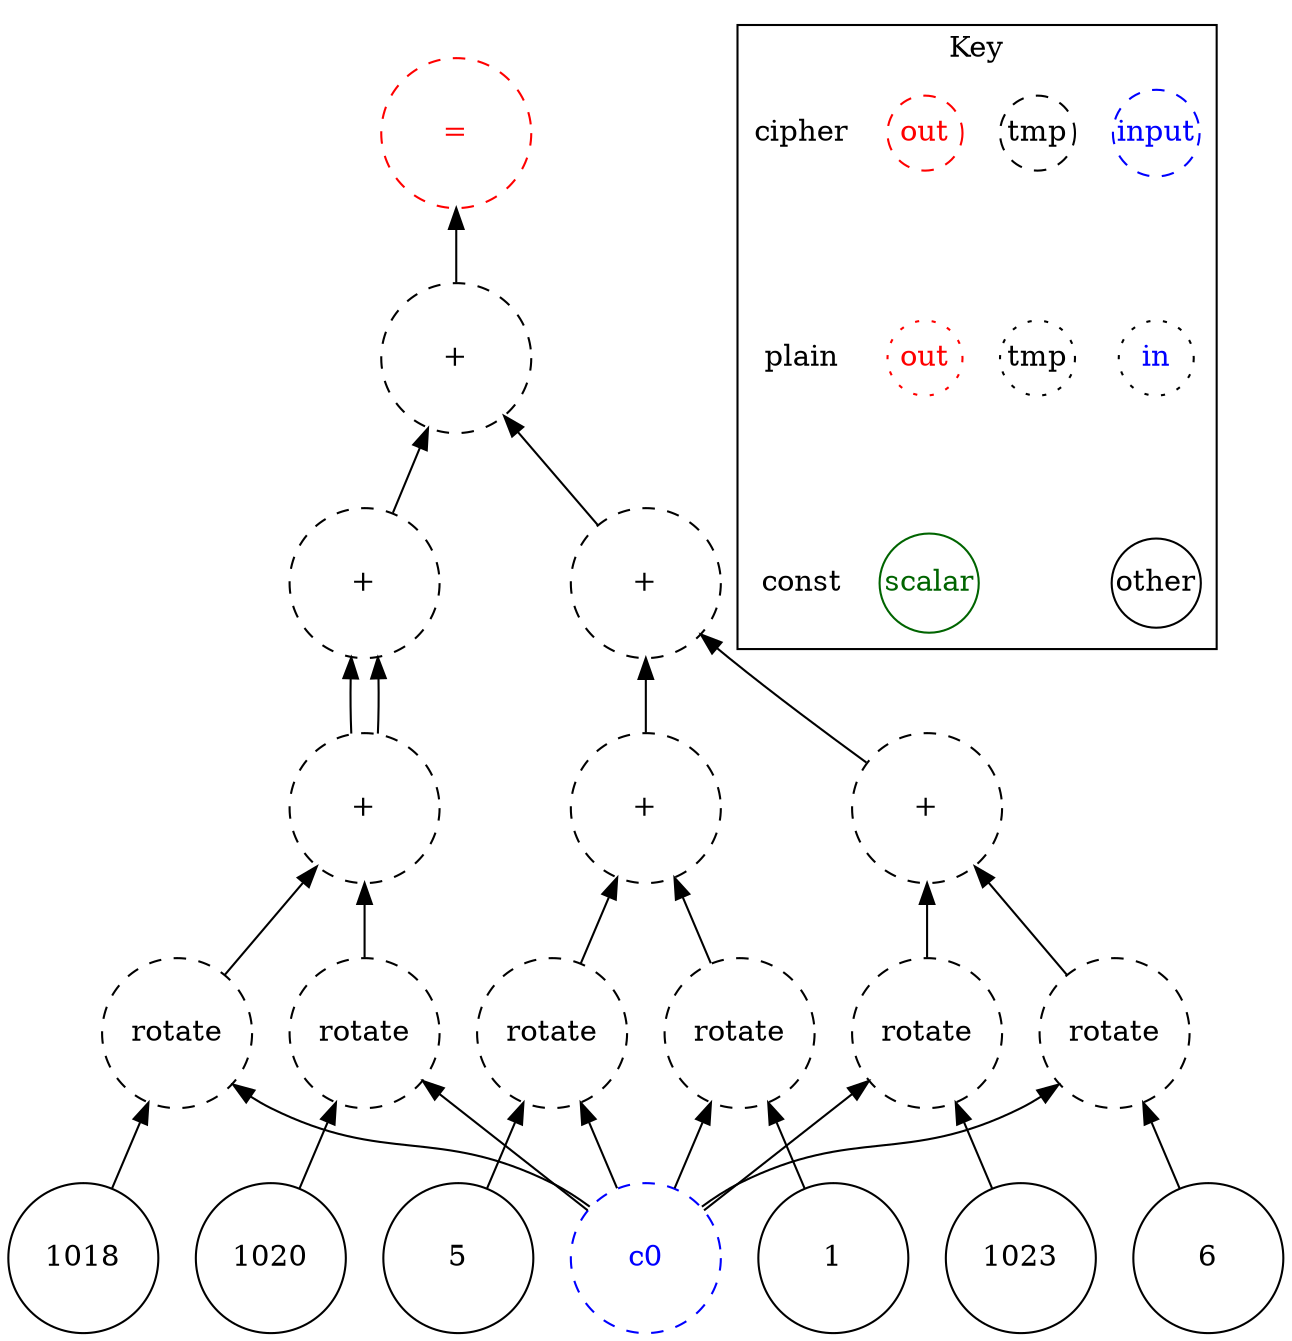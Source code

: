 digraph "gx_kernel" {
node [shape=circle width=1 margin=0]
edge [dir=back]
1018 [label="1018" style=solid]
ciphertext0 [label="c0" style=dashed color=blue fontcolor=blue]
ciphertext6 [label="rotate" style=dashed]
ciphertext6 -> ciphertext0
ciphertext6 -> 1018
1020 [label="1020" style=solid]
ciphertext5 [label="rotate" style=dashed]
ciphertext5 -> ciphertext0
ciphertext5 -> 1020
ciphertext9 [label="+" style=dashed]
ciphertext9 -> ciphertext5
ciphertext9 -> ciphertext6
ciphertext11 [label="+" style=dashed]
ciphertext11 -> ciphertext9
ciphertext11 -> ciphertext9
1023 [label="1023" style=solid]
ciphertext4 [label="rotate" style=dashed]
ciphertext4 -> ciphertext0
ciphertext4 -> 1023
6 [label="6" style=solid]
ciphertext3 [label="rotate" style=dashed]
ciphertext3 -> ciphertext0
ciphertext3 -> 6
ciphertext8 [label="+" style=dashed]
ciphertext8 -> ciphertext3
ciphertext8 -> ciphertext4
5 [label="5" style=solid]
ciphertext2 [label="rotate" style=dashed]
ciphertext2 -> ciphertext0
ciphertext2 -> 5
1 [label="1" style=solid]
ciphertext1 [label="rotate" style=dashed]
ciphertext1 -> ciphertext0
ciphertext1 -> 1
ciphertext7 [label="+" style=dashed]
ciphertext7 -> ciphertext1
ciphertext7 -> ciphertext2
ciphertext10 [label="+" style=dashed]
ciphertext10 -> ciphertext7
ciphertext10 -> ciphertext8
ciphertext13 [label="+" style=dashed]
ciphertext13 -> ciphertext10
ciphertext13 -> ciphertext11
ciphertext14 [label="=" style=dashed color=red fontcolor=red]
ciphertext14 -> ciphertext13
subgraph cluster_key {
    graph[label="Key"]
    node [width=0.5]
    edge [dir=forward style=invis]
    in_cipher [label=input color=blue fontcolor=blue style=dashed]
    tmp_cipher [label=tmp color=black fontcolor=black style=dashed]
    out_cipher [label=out color=red fontcolor=red style=dashed]
    cipher [shape=plain]

    in_plain [label=in icolor=blue fontcolor=blue style=dotted]
    tmp_plain [label=tmp color=black fontcolor=black style=dotted]
    out_plain [label=out color=red fontcolor=red style=dotted]
    plain [shape=plain]
    
    other [color=black fontcolor=black style=solid]
    scalar [color=darkgreen fontcolor=darkgreen style=solid]
    const[shape=plain]
    
    cipher -> plain
    plain -> const
    out_cipher -> out_plain
    in_cipher -> in_plain
    tmp_cipher -> tmp_plain
    in_plain -> other
    out_plain -> scalar
}
}
